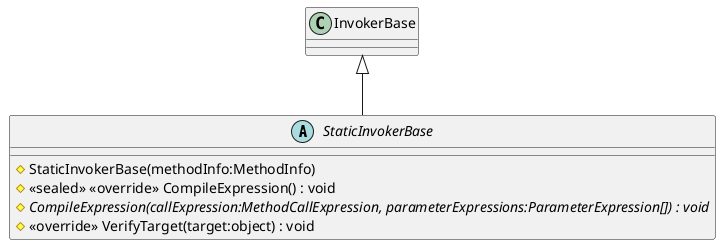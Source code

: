 @startuml
abstract class StaticInvokerBase {
    # StaticInvokerBase(methodInfo:MethodInfo)
    # <<sealed>> <<override>> CompileExpression() : void
    # {abstract} CompileExpression(callExpression:MethodCallExpression, parameterExpressions:ParameterExpression[]) : void
    # <<override>> VerifyTarget(target:object) : void
}
InvokerBase <|-- StaticInvokerBase
@enduml
